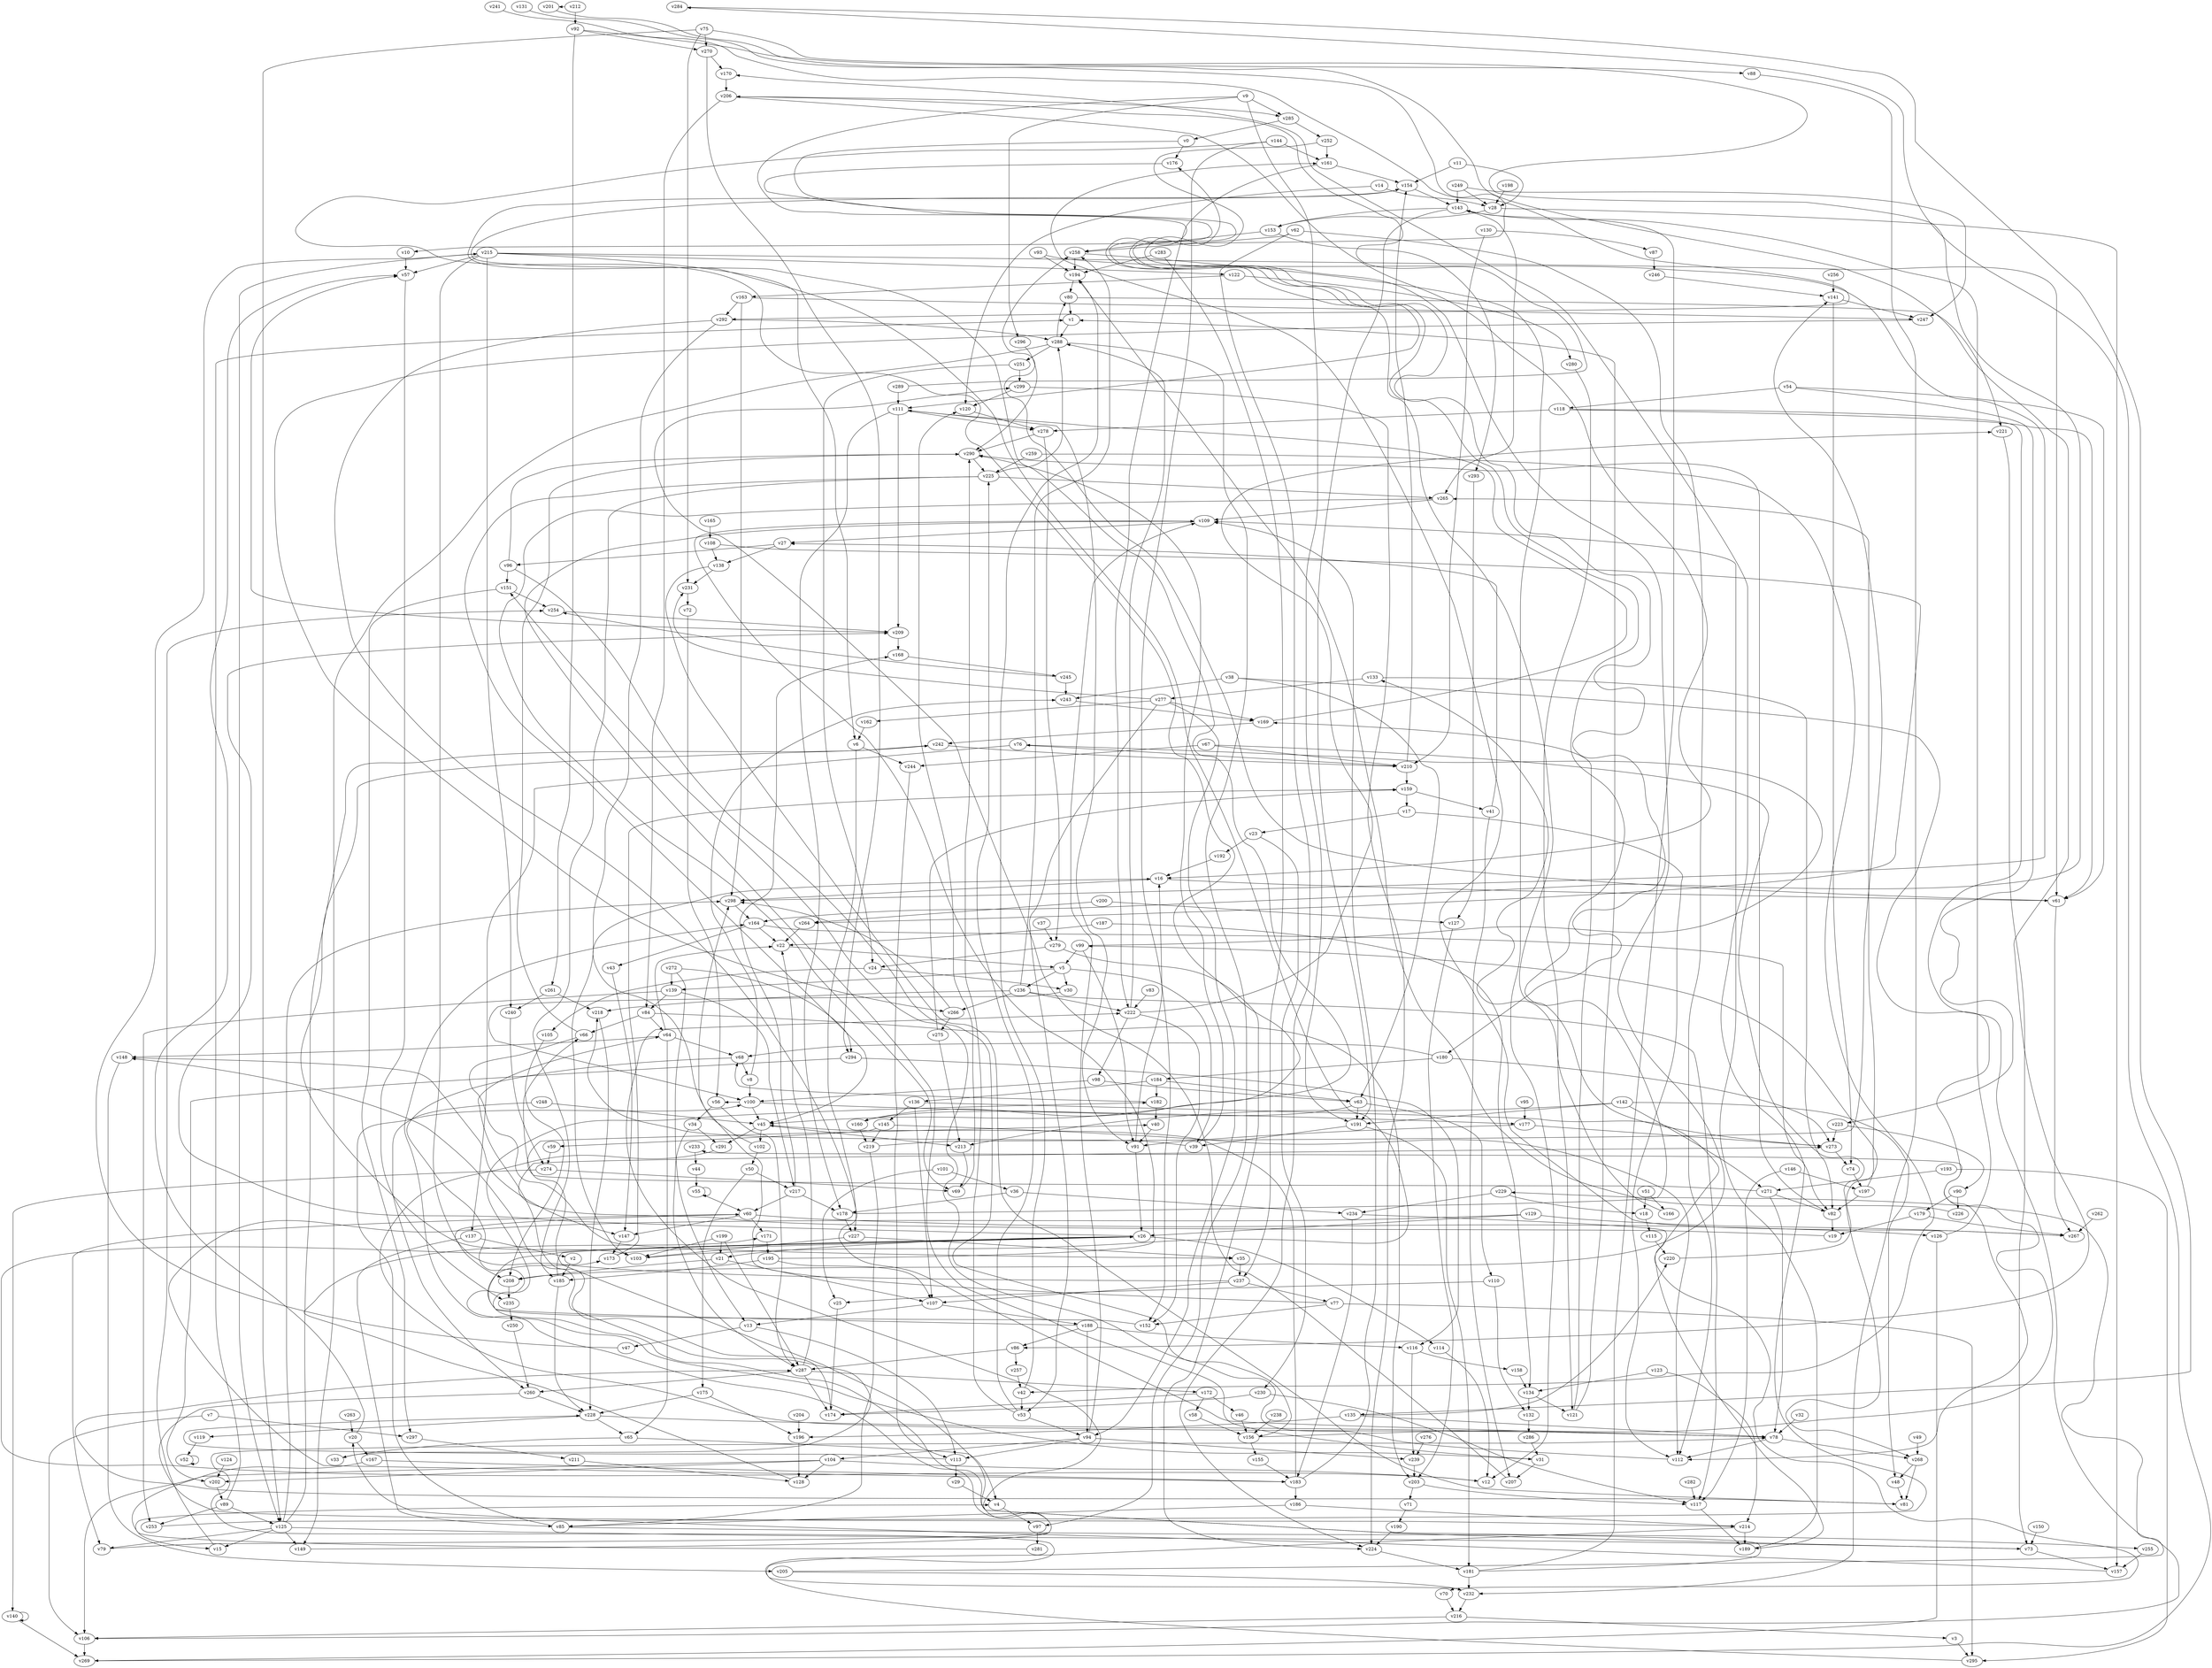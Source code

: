 // Benchmark game 440 - 300 vertices
// time_bound: 114
// targets: v151
digraph G {
    v0 [name="v0", player=1];
    v1 [name="v1", player=0];
    v2 [name="v2", player=0];
    v3 [name="v3", player=0];
    v4 [name="v4", player=0];
    v5 [name="v5", player=1];
    v6 [name="v6", player=1];
    v7 [name="v7", player=1];
    v8 [name="v8", player=1];
    v9 [name="v9", player=0];
    v10 [name="v10", player=0];
    v11 [name="v11", player=0];
    v12 [name="v12", player=0];
    v13 [name="v13", player=0];
    v14 [name="v14", player=0];
    v15 [name="v15", player=0];
    v16 [name="v16", player=1];
    v17 [name="v17", player=0];
    v18 [name="v18", player=0];
    v19 [name="v19", player=1];
    v20 [name="v20", player=1];
    v21 [name="v21", player=0];
    v22 [name="v22", player=0];
    v23 [name="v23", player=0];
    v24 [name="v24", player=1];
    v25 [name="v25", player=1];
    v26 [name="v26", player=1];
    v27 [name="v27", player=0];
    v28 [name="v28", player=1];
    v29 [name="v29", player=0];
    v30 [name="v30", player=1];
    v31 [name="v31", player=1];
    v32 [name="v32", player=0];
    v33 [name="v33", player=0];
    v34 [name="v34", player=0];
    v35 [name="v35", player=1];
    v36 [name="v36", player=1];
    v37 [name="v37", player=0];
    v38 [name="v38", player=0];
    v39 [name="v39", player=1];
    v40 [name="v40", player=0];
    v41 [name="v41", player=1];
    v42 [name="v42", player=1];
    v43 [name="v43", player=0];
    v44 [name="v44", player=1];
    v45 [name="v45", player=0];
    v46 [name="v46", player=1];
    v47 [name="v47", player=1];
    v48 [name="v48", player=1];
    v49 [name="v49", player=0];
    v50 [name="v50", player=0];
    v51 [name="v51", player=1];
    v52 [name="v52", player=1];
    v53 [name="v53", player=0];
    v54 [name="v54", player=1];
    v55 [name="v55", player=0];
    v56 [name="v56", player=1];
    v57 [name="v57", player=1];
    v58 [name="v58", player=1];
    v59 [name="v59", player=0];
    v60 [name="v60", player=1];
    v61 [name="v61", player=0];
    v62 [name="v62", player=1];
    v63 [name="v63", player=0];
    v64 [name="v64", player=1];
    v65 [name="v65", player=1];
    v66 [name="v66", player=0];
    v67 [name="v67", player=1];
    v68 [name="v68", player=0];
    v69 [name="v69", player=0];
    v70 [name="v70", player=0];
    v71 [name="v71", player=0];
    v72 [name="v72", player=0];
    v73 [name="v73", player=0];
    v74 [name="v74", player=0];
    v75 [name="v75", player=0];
    v76 [name="v76", player=1];
    v77 [name="v77", player=1];
    v78 [name="v78", player=1];
    v79 [name="v79", player=0];
    v80 [name="v80", player=0];
    v81 [name="v81", player=0];
    v82 [name="v82", player=0];
    v83 [name="v83", player=1];
    v84 [name="v84", player=1];
    v85 [name="v85", player=0];
    v86 [name="v86", player=1];
    v87 [name="v87", player=1];
    v88 [name="v88", player=1];
    v89 [name="v89", player=0];
    v90 [name="v90", player=0];
    v91 [name="v91", player=0];
    v92 [name="v92", player=1];
    v93 [name="v93", player=0];
    v94 [name="v94", player=1];
    v95 [name="v95", player=1];
    v96 [name="v96", player=1];
    v97 [name="v97", player=0];
    v98 [name="v98", player=0];
    v99 [name="v99", player=0];
    v100 [name="v100", player=0];
    v101 [name="v101", player=1];
    v102 [name="v102", player=1];
    v103 [name="v103", player=0];
    v104 [name="v104", player=1];
    v105 [name="v105", player=1];
    v106 [name="v106", player=1];
    v107 [name="v107", player=0];
    v108 [name="v108", player=0];
    v109 [name="v109", player=0];
    v110 [name="v110", player=0];
    v111 [name="v111", player=1];
    v112 [name="v112", player=1];
    v113 [name="v113", player=0];
    v114 [name="v114", player=0];
    v115 [name="v115", player=1];
    v116 [name="v116", player=0];
    v117 [name="v117", player=1];
    v118 [name="v118", player=1];
    v119 [name="v119", player=0];
    v120 [name="v120", player=0];
    v121 [name="v121", player=0];
    v122 [name="v122", player=0];
    v123 [name="v123", player=1];
    v124 [name="v124", player=0];
    v125 [name="v125", player=0];
    v126 [name="v126", player=1];
    v127 [name="v127", player=1];
    v128 [name="v128", player=0];
    v129 [name="v129", player=0];
    v130 [name="v130", player=1];
    v131 [name="v131", player=1];
    v132 [name="v132", player=1];
    v133 [name="v133", player=1];
    v134 [name="v134", player=0];
    v135 [name="v135", player=1];
    v136 [name="v136", player=0];
    v137 [name="v137", player=0];
    v138 [name="v138", player=0];
    v139 [name="v139", player=0];
    v140 [name="v140", player=0];
    v141 [name="v141", player=1];
    v142 [name="v142", player=0];
    v143 [name="v143", player=1];
    v144 [name="v144", player=0];
    v145 [name="v145", player=0];
    v146 [name="v146", player=0];
    v147 [name="v147", player=1];
    v148 [name="v148", player=1];
    v149 [name="v149", player=0];
    v150 [name="v150", player=1];
    v151 [name="v151", player=1, target=1];
    v152 [name="v152", player=0];
    v153 [name="v153", player=0];
    v154 [name="v154", player=0];
    v155 [name="v155", player=0];
    v156 [name="v156", player=0];
    v157 [name="v157", player=1];
    v158 [name="v158", player=1];
    v159 [name="v159", player=0];
    v160 [name="v160", player=1];
    v161 [name="v161", player=0];
    v162 [name="v162", player=1];
    v163 [name="v163", player=1];
    v164 [name="v164", player=0];
    v165 [name="v165", player=1];
    v166 [name="v166", player=1];
    v167 [name="v167", player=0];
    v168 [name="v168", player=1];
    v169 [name="v169", player=1];
    v170 [name="v170", player=1];
    v171 [name="v171", player=0];
    v172 [name="v172", player=0];
    v173 [name="v173", player=0];
    v174 [name="v174", player=1];
    v175 [name="v175", player=0];
    v176 [name="v176", player=0];
    v177 [name="v177", player=0];
    v178 [name="v178", player=1];
    v179 [name="v179", player=0];
    v180 [name="v180", player=0];
    v181 [name="v181", player=0];
    v182 [name="v182", player=0];
    v183 [name="v183", player=0];
    v184 [name="v184", player=1];
    v185 [name="v185", player=0];
    v186 [name="v186", player=1];
    v187 [name="v187", player=0];
    v188 [name="v188", player=0];
    v189 [name="v189", player=0];
    v190 [name="v190", player=1];
    v191 [name="v191", player=0];
    v192 [name="v192", player=1];
    v193 [name="v193", player=0];
    v194 [name="v194", player=0];
    v195 [name="v195", player=0];
    v196 [name="v196", player=1];
    v197 [name="v197", player=0];
    v198 [name="v198", player=0];
    v199 [name="v199", player=0];
    v200 [name="v200", player=0];
    v201 [name="v201", player=1];
    v202 [name="v202", player=0];
    v203 [name="v203", player=1];
    v204 [name="v204", player=0];
    v205 [name="v205", player=0];
    v206 [name="v206", player=0];
    v207 [name="v207", player=1];
    v208 [name="v208", player=0];
    v209 [name="v209", player=1];
    v210 [name="v210", player=0];
    v211 [name="v211", player=1];
    v212 [name="v212", player=0];
    v213 [name="v213", player=0];
    v214 [name="v214", player=0];
    v215 [name="v215", player=1];
    v216 [name="v216", player=0];
    v217 [name="v217", player=1];
    v218 [name="v218", player=1];
    v219 [name="v219", player=1];
    v220 [name="v220", player=1];
    v221 [name="v221", player=0];
    v222 [name="v222", player=0];
    v223 [name="v223", player=0];
    v224 [name="v224", player=1];
    v225 [name="v225", player=1];
    v226 [name="v226", player=0];
    v227 [name="v227", player=0];
    v228 [name="v228", player=0];
    v229 [name="v229", player=0];
    v230 [name="v230", player=1];
    v231 [name="v231", player=1];
    v232 [name="v232", player=1];
    v233 [name="v233", player=0];
    v234 [name="v234", player=0];
    v235 [name="v235", player=0];
    v236 [name="v236", player=1];
    v237 [name="v237", player=0];
    v238 [name="v238", player=1];
    v239 [name="v239", player=1];
    v240 [name="v240", player=0];
    v241 [name="v241", player=0];
    v242 [name="v242", player=1];
    v243 [name="v243", player=0];
    v244 [name="v244", player=1];
    v245 [name="v245", player=0];
    v246 [name="v246", player=0];
    v247 [name="v247", player=1];
    v248 [name="v248", player=1];
    v249 [name="v249", player=0];
    v250 [name="v250", player=1];
    v251 [name="v251", player=0];
    v252 [name="v252", player=1];
    v253 [name="v253", player=0];
    v254 [name="v254", player=1];
    v255 [name="v255", player=1];
    v256 [name="v256", player=1];
    v257 [name="v257", player=1];
    v258 [name="v258", player=0];
    v259 [name="v259", player=0];
    v260 [name="v260", player=0];
    v261 [name="v261", player=0];
    v262 [name="v262", player=0];
    v263 [name="v263", player=0];
    v264 [name="v264", player=1];
    v265 [name="v265", player=1];
    v266 [name="v266", player=1];
    v267 [name="v267", player=1];
    v268 [name="v268", player=0];
    v269 [name="v269", player=0];
    v270 [name="v270", player=0];
    v271 [name="v271", player=1];
    v272 [name="v272", player=1];
    v273 [name="v273", player=0];
    v274 [name="v274", player=1];
    v275 [name="v275", player=1];
    v276 [name="v276", player=1];
    v277 [name="v277", player=1];
    v278 [name="v278", player=0];
    v279 [name="v279", player=1];
    v280 [name="v280", player=1];
    v281 [name="v281", player=1];
    v282 [name="v282", player=1];
    v283 [name="v283", player=0];
    v284 [name="v284", player=0];
    v285 [name="v285", player=1];
    v286 [name="v286", player=0];
    v287 [name="v287", player=0];
    v288 [name="v288", player=0];
    v289 [name="v289", player=1];
    v290 [name="v290", player=0];
    v291 [name="v291", player=0];
    v292 [name="v292", player=0];
    v293 [name="v293", player=1];
    v294 [name="v294", player=1];
    v295 [name="v295", player=1];
    v296 [name="v296", player=0];
    v297 [name="v297", player=1];
    v298 [name="v298", player=0];
    v299 [name="v299", player=1];

    v0 -> v180 [constraint="t < 10"];
    v1 -> v288;
    v2 -> v185;
    v3 -> v295;
    v4 -> v97;
    v5 -> v39;
    v6 -> v244;
    v7 -> v106;
    v8 -> v100;
    v9 -> v273 [constraint="t >= 1"];
    v10 -> v57;
    v11 -> v154;
    v12 -> v26 [constraint="t < 5"];
    v13 -> v113;
    v14 -> v120;
    v15 -> v254;
    v16 -> v61;
    v17 -> v23;
    v18 -> v115;
    v19 -> v273 [constraint="t mod 4 == 2"];
    v20 -> v57 [constraint="t >= 2"];
    v21 -> v208;
    v22 -> v5;
    v23 -> v192;
    v24 -> v30;
    v25 -> v174;
    v26 -> v209 [constraint="t >= 1"];
    v27 -> v138;
    v28 -> v157;
    v29 -> v4;
    v30 -> v100 [constraint="t mod 5 == 0"];
    v31 -> v109 [constraint="t < 8"];
    v32 -> v78;
    v33 -> v148 [constraint="t < 13"];
    v34 -> v291;
    v35 -> v237;
    v36 -> v234;
    v37 -> v279;
    v38 -> v112 [constraint="t >= 1"];
    v39 -> v218 [constraint="t < 8"];
    v40 -> v91;
    v41 -> v207;
    v42 -> v194;
    v43 -> v147;
    v44 -> v55;
    v45 -> v291;
    v46 -> v156;
    v47 -> v215 [constraint="t mod 4 == 3"];
    v48 -> v81;
    v49 -> v268;
    v50 -> v175;
    v51 -> v18;
    v52 -> v52;
    v53 -> v225;
    v54 -> v223 [constraint="t < 7"];
    v55 -> v55 [constraint="t < 11"];
    v56 -> v287;
    v57 -> v235;
    v58 -> v156;
    v59 -> v274;
    v60 -> v147;
    v61 -> v258 [constraint="t mod 2 == 1"];
    v62 -> v112;
    v63 -> v160 [constraint="t < 7"];
    v64 -> v68;
    v65 -> v4;
    v66 -> v35 [constraint="t >= 3"];
    v67 -> v268 [constraint="t >= 3"];
    v68 -> v31 [constraint="t < 15"];
    v69 -> v120;
    v70 -> v216;
    v71 -> v190;
    v72 -> v56;
    v73 -> v182 [constraint="t < 9"];
    v74 -> v197;
    v75 -> v270;
    v76 -> v210;
    v77 -> v16 [constraint="t >= 1"];
    v78 -> v112;
    v79 -> v222 [constraint="t < 12"];
    v80 -> v1;
    v81 -> v287 [constraint="t >= 2"];
    v82 -> v19;
    v83 -> v222;
    v84 -> v64;
    v85 -> v255 [constraint="t < 9"];
    v86 -> v257;
    v87 -> v246;
    v88 -> v232;
    v89 -> v125;
    v90 -> v226;
    v91 -> v16;
    v92 -> v164 [constraint="t mod 5 == 1"];
    v93 -> v298 [constraint="t mod 4 == 0"];
    v94 -> v239;
    v95 -> v177;
    v96 -> v156 [constraint="t mod 3 == 1"];
    v97 -> v281;
    v98 -> v100;
    v99 -> v76 [constraint="t mod 2 == 0"];
    v100 -> v56 [constraint="t >= 4"];
    v101 -> v25;
    v102 -> v50;
    v103 -> v154 [constraint="t >= 5"];
    v104 -> v15 [constraint="t < 9"];
    v105 -> v208;
    v106 -> v269;
    v107 -> v13;
    v108 -> v264 [constraint="t >= 4"];
    v109 -> v27;
    v110 -> v25 [constraint="t < 11"];
    v111 -> v91;
    v112 -> v151 [constraint="t < 5"];
    v113 -> v228 [constraint="t < 10"];
    v114 -> v12;
    v115 -> v220;
    v116 -> v158;
    v117 -> v189;
    v118 -> v106 [constraint="t >= 5"];
    v119 -> v52;
    v120 -> v278;
    v121 -> v169;
    v122 -> v280;
    v123 -> v214;
    v124 -> v202;
    v125 -> v242;
    v126 -> v143;
    v127 -> v203;
    v128 -> v171 [constraint="t mod 3 == 1"];
    v129 -> v183 [constraint="t >= 2"];
    v130 -> v87;
    v131 -> v10 [constraint="t >= 1"];
    v132 -> v286;
    v133 -> v82;
    v134 -> v121;
    v135 -> v220 [constraint="t mod 3 == 2"];
    v136 -> v189 [constraint="t mod 4 == 0"];
    v137 -> v2;
    v138 -> v81 [constraint="t mod 2 == 0"];
    v139 -> v253;
    v140 -> v269;
    v141 -> v247;
    v142 -> v191;
    v143 -> v153;
    v144 -> v160 [constraint="t mod 2 == 0"];
    v145 -> v59;
    v146 -> v117;
    v147 -> v173;
    v148 -> v147 [constraint="t < 5"];
    v149 -> v164 [constraint="t mod 5 == 1"];
    v150 -> v73;
    v151 -> v254;
    v152 -> v26 [constraint="t mod 5 == 4"];
    v153 -> v258;
    v154 -> v45 [constraint="t >= 3"];
    v155 -> v183;
    v156 -> v233 [constraint="t < 7"];
    v157 -> v20 [constraint="t >= 1"];
    v158 -> v134;
    v159 -> v17;
    v160 -> v219;
    v161 -> v222;
    v162 -> v6;
    v163 -> v298;
    v164 -> v82;
    v165 -> v108;
    v166 -> v133 [constraint="t >= 1"];
    v167 -> v183;
    v168 -> v245;
    v169 -> v111 [constraint="t < 7"];
    v170 -> v206;
    v171 -> v195;
    v172 -> v58;
    v173 -> v26 [constraint="t mod 2 == 0"];
    v174 -> v64 [constraint="t mod 2 == 0"];
    v175 -> v228;
    v176 -> v111 [constraint="t < 11"];
    v177 -> v273;
    v178 -> v176 [constraint="t < 7"];
    v179 -> v267;
    v180 -> v68 [constraint="t < 12"];
    v181 -> v66 [constraint="t mod 3 == 0"];
    v182 -> v68 [constraint="t >= 3"];
    v183 -> v45;
    v184 -> v63;
    v185 -> v26 [constraint="t >= 3"];
    v186 -> v214;
    v187 -> v22;
    v188 -> v173 [constraint="t < 15"];
    v189 -> v109;
    v190 -> v224;
    v191 -> v181;
    v192 -> v16;
    v193 -> v271;
    v194 -> v80;
    v195 -> v109 [constraint="t >= 2"];
    v196 -> v128;
    v197 -> v265;
    v198 -> v28;
    v199 -> v103;
    v200 -> v127;
    v201 -> v86 [constraint="t >= 1"];
    v202 -> v89;
    v203 -> v71;
    v204 -> v196;
    v205 -> v229 [constraint="t < 7"];
    v206 -> v16 [constraint="t mod 3 == 2"];
    v207 -> v299 [constraint="t >= 2"];
    v208 -> v235;
    v209 -> v57 [constraint="t < 11"];
    v210 -> v159;
    v211 -> v128;
    v212 -> v201 [constraint="t mod 3 == 2"];
    v213 -> v69;
    v214 -> v232 [constraint="t < 10"];
    v215 -> v208;
    v216 -> v3;
    v217 -> v178;
    v218 -> v228;
    v219 -> v141 [constraint="t mod 4 == 2"];
    v220 -> v99 [constraint="t mod 2 == 1"];
    v221 -> v73;
    v222 -> v221 [constraint="t mod 4 == 2"];
    v223 -> v90 [constraint="t < 12"];
    v224 -> v181;
    v225 -> v45 [constraint="t < 15"];
    v226 -> v194 [constraint="t >= 4"];
    v227 -> v35;
    v228 -> v78;
    v229 -> v234;
    v230 -> v174;
    v231 -> v72;
    v232 -> v216;
    v233 -> v44;
    v234 -> v70 [constraint="t < 9"];
    v235 -> v250;
    v236 -> v117;
    v237 -> v60 [constraint="t < 7"];
    v238 -> v156;
    v239 -> v203;
    v240 -> v274;
    v241 -> v292 [constraint="t mod 2 == 0"];
    v242 -> v103 [constraint="t mod 3 == 0"];
    v243 -> v169;
    v244 -> v113;
    v245 -> v254 [constraint="t < 5"];
    v246 -> v141;
    v247 -> v266 [constraint="t >= 5"];
    v248 -> v260;
    v249 -> v247;
    v250 -> v260;
    v251 -> v299;
    v252 -> v208 [constraint="t < 9"];
    v253 -> v170 [constraint="t >= 3"];
    v254 -> v209;
    v255 -> v157;
    v256 -> v141;
    v257 -> v42;
    v258 -> v12;
    v259 -> v42 [constraint="t >= 2"];
    v260 -> v214 [constraint="t mod 3 == 0"];
    v261 -> v240;
    v262 -> v267;
    v263 -> v20;
    v264 -> v22;
    v265 -> v69 [constraint="t mod 2 == 0"];
    v266 -> v275;
    v267 -> v161 [constraint="t < 12"];
    v268 -> v48;
    v269 -> v284 [constraint="t >= 2"];
    v270 -> v170;
    v271 -> v40 [constraint="t < 11"];
    v272 -> v294;
    v273 -> v74;
    v274 -> v69;
    v275 -> v213;
    v276 -> v239;
    v277 -> v231 [constraint="t mod 4 == 3"];
    v278 -> v279;
    v279 -> v224;
    v280 -> v121;
    v281 -> v4 [constraint="t >= 2"];
    v282 -> v117;
    v283 -> v194;
    v284 -> v135 [constraint="t < 15"];
    v285 -> v252;
    v286 -> v31;
    v287 -> v22;
    v288 -> v149;
    v289 -> v206 [constraint="t >= 4"];
    v290 -> v225;
    v291 -> v78 [constraint="t >= 5"];
    v292 -> v78 [constraint="t < 10"];
    v293 -> v127;
    v294 -> v202;
    v295 -> v78 [constraint="t mod 5 == 2"];
    v296 -> v290;
    v297 -> v211;
    v298 -> v164;
    v299 -> v120;
    v91 -> v26;
    v6 -> v227;
    v236 -> v258;
    v39 -> v290;
    v184 -> v182;
    v236 -> v218;
    v125 -> v15;
    v75 -> v125;
    v66 -> v290;
    v21 -> v107;
    v277 -> v169;
    v283 -> v237;
    v139 -> v84;
    v20 -> v167;
    v164 -> v43;
    v195 -> v107;
    v215 -> v57;
    v23 -> v230;
    v144 -> v161;
    v287 -> v172;
    v242 -> v210;
    v177 -> v91;
    v31 -> v207;
    v277 -> v162;
    v188 -> v116;
    v56 -> v34;
    v139 -> v217;
    v73 -> v157;
    v65 -> v33;
    v27 -> v96;
    v125 -> v79;
    v94 -> v113;
    v111 -> v209;
    v118 -> v61;
    v89 -> v253;
    v206 -> v285;
    v142 -> v213;
    v217 -> v60;
    v230 -> v117;
    v129 -> v26;
    v64 -> v148;
    v134 -> v132;
    v205 -> v232;
    v272 -> v13;
    v125 -> v149;
    v223 -> v273;
    v13 -> v47;
    v272 -> v139;
    v180 -> v273;
    v225 -> v288;
    v212 -> v92;
    v237 -> v107;
    v287 -> v174;
    v137 -> v85;
    v77 -> v152;
    v172 -> v174;
    v77 -> v295;
    v154 -> v143;
    v5 -> v236;
    v179 -> v19;
    v99 -> v5;
    v193 -> v295;
    v129 -> v267;
    v75 -> v231;
    v101 -> v36;
    v144 -> v152;
    v215 -> v6;
    v191 -> v39;
    v122 -> v163;
    v236 -> v222;
    v222 -> v98;
    v188 -> v86;
    v148 -> v205;
    v24 -> v105;
    v99 -> v91;
    v279 -> v24;
    v90 -> v179;
    v227 -> v103;
    v287 -> v260;
    v64 -> v22;
    v110 -> v132;
    v125 -> v73;
    v60 -> v126;
    v275 -> v159;
    v5 -> v139;
    v28 -> v153;
    v182 -> v40;
    v274 -> v140;
    v266 -> v298;
    v96 -> v290;
    v45 -> v213;
    v63 -> v191;
    v0 -> v176;
    v53 -> v290;
    v80 -> v221;
    v169 -> v242;
    v288 -> v251;
    v84 -> v203;
    v199 -> v287;
    v299 -> v224;
    v249 -> v28;
    v186 -> v85;
    v143 -> v265;
    v64 -> v65;
    v89 -> v1;
    v136 -> v145;
    v288 -> v80;
    v200 -> v264;
    v206 -> v84;
    v67 -> v244;
    v173 -> v159;
    v251 -> v24;
    v215 -> v240;
    v167 -> v106;
    v294 -> v116;
    v180 -> v184;
    v140 -> v140;
    v108 -> v138;
    v62 -> v258;
    v185 -> v228;
    v245 -> v243;
    v67 -> v210;
    v126 -> v269;
    v41 -> v27;
    v78 -> v268;
    v45 -> v102;
    v249 -> v143;
    v121 -> v1;
    v143 -> v191;
    v237 -> v77;
    v277 -> v94;
    v210 -> v154;
    v234 -> v183;
    v55 -> v60;
    v8 -> v243;
    v288 -> v97;
    v62 -> v224;
    v9 -> v191;
    v76 -> v137;
    v159 -> v41;
    v260 -> v228;
    v199 -> v21;
    v181 -> v143;
    v142 -> v271;
    v181 -> v232;
    v104 -> v202;
    v197 -> v82;
    v16 -> v298;
    v51 -> v166;
    v151 -> v297;
    v116 -> v239;
    v289 -> v111;
    v17 -> v112;
    v68 -> v8;
    v271 -> v82;
    v278 -> v290;
    v153 -> v293;
    v75 -> v88;
    v164 -> v22;
    v292 -> v288;
    v217 -> v168;
    v203 -> v117;
    v183 -> v186;
    v228 -> v65;
    v222 -> v152;
    v63 -> v110;
    v261 -> v218;
    v222 -> v288;
    v225 -> v265;
    v7 -> v297;
    v216 -> v106;
    v118 -> v278;
    v85 -> v100;
    v258 -> v194;
    v183 -> v109;
    v113 -> v29;
    v34 -> v287;
    v98 -> v63;
    v54 -> v61;
    v107 -> v188;
    v9 -> v296;
    v94 -> v104;
    v111 -> v178;
    v156 -> v155;
    v102 -> v298;
    v135 -> v196;
    v214 -> v189;
    v100 -> v177;
    v136 -> v107;
    v265 -> v109;
    v259 -> v225;
    v36 -> v178;
    v9 -> v285;
    v188 -> v94;
    v104 -> v12;
    v209 -> v168;
    v228 -> v119;
    v38 -> v63;
    v130 -> v210;
    v92 -> v261;
    v60 -> v79;
    v292 -> v103;
    v178 -> v227;
    v84 -> v66;
    v145 -> v219;
    v145 -> v112;
    v133 -> v277;
    v161 -> v154;
    v50 -> v217;
    v14 -> v28;
    v175 -> v196;
    v215 -> v122;
    v11 -> v28;
    v60 -> v171;
    v82 -> v290;
    v252 -> v161;
    v219 -> v85;
    v138 -> v231;
    v215 -> v125;
    v53 -> v94;
    v229 -> v18;
    v163 -> v292;
    v271 -> v78;
    v38 -> v243;
    v248 -> v45;
    v125 -> v298;
    v96 -> v151;
    v26 -> v21;
    v61 -> v267;
    v187 -> v134;
    v135 -> v78;
    v172 -> v46;
    v92 -> v270;
    v184 -> v136;
    v163 -> v247;
    v236 -> v266;
    v54 -> v118;
    v215 -> v61;
    v146 -> v197;
    v5 -> v30;
    v111 -> v278;
    v123 -> v134;
    v42 -> v53;
    v277 -> v53;
    v94 -> v109;
    v285 -> v0;
    v141 -> v74;
    v225 -> v185;
    v270 -> v294;
    v268 -> v81;
    v26 -> v114;
    v86 -> v287;
    v195 -> v185;
    v142 -> v48;
    v93 -> v194;
    v104 -> v128;
    v100 -> v45;
}
